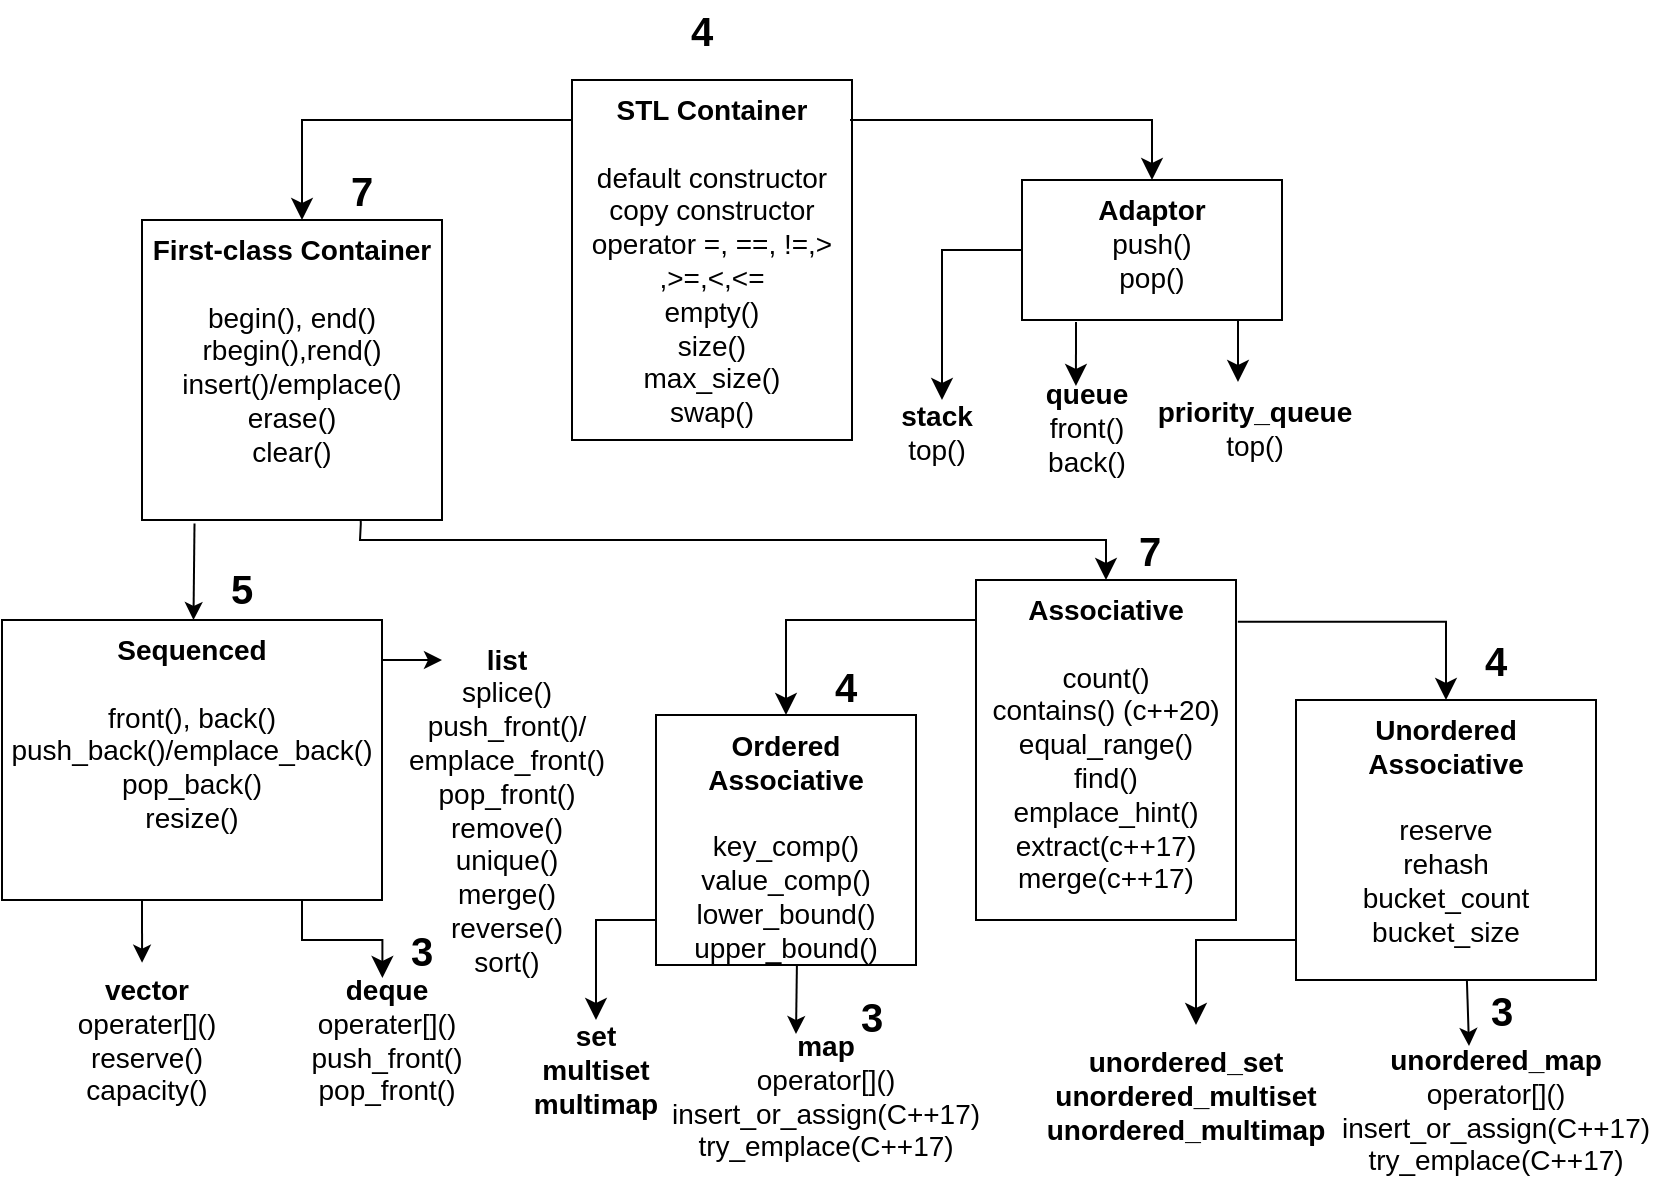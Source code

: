 <mxfile version="24.7.8">
  <diagram name="Page-1" id="S8SGscc1CqsHTiY-1IIN">
    <mxGraphModel dx="915" dy="823" grid="1" gridSize="10" guides="1" tooltips="1" connect="1" arrows="1" fold="1" page="1" pageScale="1" pageWidth="850" pageHeight="1100" math="0" shadow="0">
      <root>
        <mxCell id="0" />
        <mxCell id="1" parent="0" />
        <mxCell id="esj_B_o37f_a64gsE9bi-4" value="&lt;b style=&quot;font-size: 14px;&quot;&gt;STL Container&lt;/b&gt;&lt;div style=&quot;font-size: 14px;&quot;&gt;&lt;br&gt;&lt;/div&gt;&lt;div style=&quot;font-size: 14px;&quot;&gt;default constructor&lt;/div&gt;&lt;div style=&quot;font-size: 14px;&quot;&gt;copy constructor&lt;/div&gt;&lt;div style=&quot;font-size: 14px;&quot;&gt;operator =, ==, !=,&amp;gt;&lt;/div&gt;&lt;div style=&quot;font-size: 14px;&quot;&gt;,&amp;gt;=,&amp;lt;,&amp;lt;=&lt;/div&gt;&lt;div style=&quot;font-size: 14px;&quot;&gt;empty()&lt;/div&gt;&lt;div style=&quot;font-size: 14px;&quot;&gt;size()&lt;/div&gt;&lt;div style=&quot;font-size: 14px;&quot;&gt;max_size()&lt;/div&gt;&lt;div style=&quot;font-size: 14px;&quot;&gt;swap()&lt;/div&gt;" style="rounded=0;whiteSpace=wrap;html=1;verticalAlign=top;fontSize=14;" parent="1" vertex="1">
          <mxGeometry x="295" y="90" width="140" height="180" as="geometry" />
        </mxCell>
        <mxCell id="esj_B_o37f_a64gsE9bi-5" value="&lt;b&gt;Adaptor&lt;/b&gt;&lt;div style=&quot;font-size: 14px;&quot;&gt;push()&lt;/div&gt;&lt;div style=&quot;font-size: 14px;&quot;&gt;pop()&lt;/div&gt;" style="rounded=0;whiteSpace=wrap;html=1;verticalAlign=top;fontSize=14;" parent="1" vertex="1">
          <mxGeometry x="520" y="140" width="130" height="70" as="geometry" />
        </mxCell>
        <mxCell id="esj_B_o37f_a64gsE9bi-6" value="&lt;b style=&quot;font-size: 14px;&quot;&gt;First-class Container&lt;/b&gt;&lt;div style=&quot;font-size: 14px;&quot;&gt;&lt;br&gt;&lt;/div&gt;&lt;div style=&quot;font-size: 14px;&quot;&gt;begin(), end()&lt;/div&gt;&lt;div style=&quot;font-size: 14px;&quot;&gt;rbegin(),rend()&lt;/div&gt;&lt;div style=&quot;font-size: 14px;&quot;&gt;insert()/emplace()&lt;/div&gt;&lt;div style=&quot;font-size: 14px;&quot;&gt;erase()&lt;/div&gt;&lt;div style=&quot;font-size: 14px;&quot;&gt;clear()&lt;/div&gt;" style="rounded=0;whiteSpace=wrap;html=1;verticalAlign=top;fontSize=14;" parent="1" vertex="1">
          <mxGeometry x="80" y="160" width="150" height="150" as="geometry" />
        </mxCell>
        <mxCell id="esj_B_o37f_a64gsE9bi-7" value="&lt;b&gt;Sequenced&lt;/b&gt;&lt;br&gt;&lt;div style=&quot;font-size: 14px;&quot;&gt;&lt;br&gt;&lt;/div&gt;&lt;div style=&quot;font-size: 14px;&quot;&gt;front(), back()&lt;/div&gt;&lt;div style=&quot;font-size: 14px;&quot;&gt;push_back()&lt;span style=&quot;background-color: initial;&quot;&gt;/emplace_back()&lt;/span&gt;&lt;/div&gt;&lt;div style=&quot;font-size: 14px;&quot;&gt;pop_back()&lt;/div&gt;&lt;div style=&quot;font-size: 14px;&quot;&gt;resize()&lt;/div&gt;" style="rounded=0;whiteSpace=wrap;html=1;verticalAlign=top;fontSize=14;" parent="1" vertex="1">
          <mxGeometry x="10" y="360" width="190" height="140" as="geometry" />
        </mxCell>
        <mxCell id="esj_B_o37f_a64gsE9bi-8" value="&lt;b&gt;Associative&lt;/b&gt;&lt;br&gt;&lt;div style=&quot;font-size: 14px;&quot;&gt;&lt;br&gt;&lt;/div&gt;&lt;div style=&quot;font-size: 14px;&quot;&gt;&lt;div&gt;count()&lt;/div&gt;&lt;div&gt;contains() (c++20)&lt;/div&gt;&lt;/div&gt;&lt;div style=&quot;font-size: 14px;&quot;&gt;equal_range()&lt;/div&gt;&lt;div style=&quot;font-size: 14px;&quot;&gt;find()&lt;/div&gt;&lt;div style=&quot;font-size: 14px;&quot;&gt;emplace_hint()&lt;br&gt;&lt;/div&gt;&lt;div style=&quot;font-size: 14px;&quot;&gt;extract(c++17)&lt;/div&gt;&lt;div style=&quot;font-size: 14px;&quot;&gt;merge(c++17)&lt;/div&gt;&lt;div style=&quot;font-size: 14px;&quot;&gt;&lt;br&gt;&lt;/div&gt;" style="rounded=0;whiteSpace=wrap;html=1;verticalAlign=top;fontSize=14;" parent="1" vertex="1">
          <mxGeometry x="497" y="340" width="130" height="170" as="geometry" />
        </mxCell>
        <mxCell id="esj_B_o37f_a64gsE9bi-9" value="&lt;b&gt;set&lt;/b&gt;&lt;div&gt;&lt;b&gt;multiset&lt;/b&gt;&lt;/div&gt;&lt;div&gt;&lt;b&gt;multimap&lt;/b&gt;&lt;/div&gt;" style="text;html=1;align=center;verticalAlign=middle;whiteSpace=wrap;rounded=0;fontSize=14;" parent="1" vertex="1">
          <mxGeometry x="267" y="550" width="80" height="70" as="geometry" />
        </mxCell>
        <mxCell id="esj_B_o37f_a64gsE9bi-11" value="&lt;b&gt;map&lt;/b&gt;&lt;div style=&quot;font-size: 14px;&quot;&gt;operator[]()&lt;/div&gt;&lt;div style=&quot;font-size: 14px;&quot;&gt;insert_or_assign(C++17)&lt;/div&gt;&lt;div style=&quot;font-size: 14px;&quot;&gt;try_emplace(C++17)&lt;/div&gt;" style="text;html=1;align=center;verticalAlign=middle;whiteSpace=wrap;rounded=0;fontSize=14;" parent="1" vertex="1">
          <mxGeometry x="341" y="562.5" width="162" height="70" as="geometry" />
        </mxCell>
        <mxCell id="esj_B_o37f_a64gsE9bi-13" value="&lt;b&gt;list&lt;/b&gt;&lt;br&gt;&lt;div style=&quot;font-size: 14px;&quot;&gt;splice()&lt;/div&gt;&lt;div style=&quot;font-size: 14px;&quot;&gt;push_front()/&lt;/div&gt;&lt;div style=&quot;font-size: 14px;&quot;&gt;emplace_front()&lt;/div&gt;&lt;div style=&quot;font-size: 14px;&quot;&gt;pop_front()&lt;/div&gt;&lt;div style=&quot;font-size: 14px;&quot;&gt;remove()&lt;/div&gt;&lt;div style=&quot;font-size: 14px;&quot;&gt;unique()&lt;/div&gt;&lt;div style=&quot;font-size: 14px;&quot;&gt;merge()&lt;/div&gt;&lt;div style=&quot;font-size: 14px;&quot;&gt;reverse()&lt;/div&gt;&lt;div style=&quot;font-size: 14px;&quot;&gt;sort()&lt;/div&gt;" style="text;html=1;align=center;verticalAlign=middle;whiteSpace=wrap;rounded=0;fontSize=14;" parent="1" vertex="1">
          <mxGeometry x="220" y="370" width="85" height="170" as="geometry" />
        </mxCell>
        <mxCell id="esj_B_o37f_a64gsE9bi-14" value="&lt;b&gt;deque&lt;/b&gt;&lt;br&gt;&lt;div style=&quot;font-size: 14px;&quot;&gt;operater[]()&lt;/div&gt;&lt;div style=&quot;font-size: 14px;&quot;&gt;push_front()&lt;/div&gt;&lt;div style=&quot;font-size: 14px;&quot;&gt;pop_front()&lt;/div&gt;" style="text;html=1;align=center;verticalAlign=middle;whiteSpace=wrap;rounded=0;fontSize=14;" parent="1" vertex="1">
          <mxGeometry x="160" y="540" width="85" height="60" as="geometry" />
        </mxCell>
        <mxCell id="esj_B_o37f_a64gsE9bi-15" value="&lt;b&gt;vector&lt;/b&gt;&lt;br&gt;&lt;div style=&quot;font-size: 14px;&quot;&gt;operater[]()&lt;/div&gt;&lt;div style=&quot;font-size: 14px;&quot;&gt;reserve()&lt;/div&gt;&lt;div style=&quot;font-size: 14px;&quot;&gt;capacity()&lt;/div&gt;" style="text;html=1;align=center;verticalAlign=middle;whiteSpace=wrap;rounded=0;fontSize=14;" parent="1" vertex="1">
          <mxGeometry x="40" y="530" width="85" height="80" as="geometry" />
        </mxCell>
        <mxCell id="esj_B_o37f_a64gsE9bi-16" value="&lt;b&gt;stack&lt;/b&gt;&lt;div style=&quot;font-size: 14px;&quot;&gt;top()&lt;/div&gt;" style="text;html=1;align=center;verticalAlign=middle;whiteSpace=wrap;rounded=0;fontSize=14;" parent="1" vertex="1">
          <mxGeometry x="435" y="251" width="85" height="30" as="geometry" />
        </mxCell>
        <mxCell id="esj_B_o37f_a64gsE9bi-17" value="&lt;b&gt;queue&lt;/b&gt;&lt;div&gt;front()&lt;/div&gt;&lt;div&gt;back()&lt;/div&gt;" style="text;html=1;align=center;verticalAlign=middle;whiteSpace=wrap;rounded=0;fontSize=14;" parent="1" vertex="1">
          <mxGeometry x="510" y="239" width="85" height="50" as="geometry" />
        </mxCell>
        <mxCell id="esj_B_o37f_a64gsE9bi-18" value="&lt;b&gt;priority_queue&lt;/b&gt;&lt;br&gt;&lt;div style=&quot;font-size: 14px;&quot;&gt;top()&lt;/div&gt;" style="text;html=1;align=center;verticalAlign=middle;whiteSpace=wrap;rounded=0;fontSize=14;" parent="1" vertex="1">
          <mxGeometry x="594" y="249" width="85" height="30" as="geometry" />
        </mxCell>
        <mxCell id="esj_B_o37f_a64gsE9bi-19" value="" style="edgeStyle=segmentEdgeStyle;endArrow=classic;html=1;curved=0;rounded=0;endSize=8;startSize=8;" parent="1" target="esj_B_o37f_a64gsE9bi-5" edge="1">
          <mxGeometry width="50" height="50" relative="1" as="geometry">
            <mxPoint x="440" y="110" as="sourcePoint" />
            <mxPoint x="580" y="50" as="targetPoint" />
            <Array as="points">
              <mxPoint x="434" y="110" />
              <mxPoint x="585" y="110" />
            </Array>
          </mxGeometry>
        </mxCell>
        <mxCell id="esj_B_o37f_a64gsE9bi-20" value="" style="edgeStyle=segmentEdgeStyle;endArrow=classic;html=1;curved=0;rounded=0;endSize=8;startSize=8;exitX=0;exitY=0.5;exitDx=0;exitDy=0;" parent="1" source="esj_B_o37f_a64gsE9bi-5" edge="1">
          <mxGeometry width="50" height="50" relative="1" as="geometry">
            <mxPoint x="452" y="155" as="sourcePoint" />
            <mxPoint x="480" y="250" as="targetPoint" />
          </mxGeometry>
        </mxCell>
        <mxCell id="esj_B_o37f_a64gsE9bi-21" value="" style="edgeStyle=segmentEdgeStyle;endArrow=classic;html=1;curved=0;rounded=0;endSize=8;startSize=8;entryX=0.435;entryY=0.08;entryDx=0;entryDy=0;entryPerimeter=0;" parent="1" target="esj_B_o37f_a64gsE9bi-17" edge="1">
          <mxGeometry width="50" height="50" relative="1" as="geometry">
            <mxPoint x="547" y="211" as="sourcePoint" />
            <mxPoint x="610" y="140" as="targetPoint" />
          </mxGeometry>
        </mxCell>
        <mxCell id="esj_B_o37f_a64gsE9bi-22" value="" style="edgeStyle=segmentEdgeStyle;endArrow=classic;html=1;curved=0;rounded=0;endSize=8;startSize=8;" parent="1" edge="1">
          <mxGeometry width="50" height="50" relative="1" as="geometry">
            <mxPoint x="629" y="210" as="sourcePoint" />
            <mxPoint x="628" y="241" as="targetPoint" />
          </mxGeometry>
        </mxCell>
        <mxCell id="esj_B_o37f_a64gsE9bi-24" value="" style="edgeStyle=segmentEdgeStyle;endArrow=classic;html=1;curved=0;rounded=0;endSize=8;startSize=8;exitX=0;exitY=0.278;exitDx=0;exitDy=0;exitPerimeter=0;" parent="1" source="esj_B_o37f_a64gsE9bi-4" edge="1">
          <mxGeometry width="50" height="50" relative="1" as="geometry">
            <mxPoint x="452" y="155" as="sourcePoint" />
            <mxPoint x="160" y="160" as="targetPoint" />
            <Array as="points">
              <mxPoint x="295" y="110" />
              <mxPoint x="160" y="110" />
              <mxPoint x="160" y="160" />
            </Array>
          </mxGeometry>
        </mxCell>
        <mxCell id="esj_B_o37f_a64gsE9bi-30" value="" style="endArrow=classic;html=1;rounded=0;exitX=1.007;exitY=0.908;exitDx=0;exitDy=0;exitPerimeter=0;" parent="1" edge="1">
          <mxGeometry width="50" height="50" relative="1" as="geometry">
            <mxPoint x="407.45" y="532.5" as="sourcePoint" />
            <mxPoint x="407" y="567" as="targetPoint" />
          </mxGeometry>
        </mxCell>
        <mxCell id="esj_B_o37f_a64gsE9bi-32" value="" style="endArrow=classic;html=1;rounded=0;exitX=1;exitY=0.25;exitDx=0;exitDy=0;" parent="1" edge="1">
          <mxGeometry width="50" height="50" relative="1" as="geometry">
            <mxPoint x="200" y="380" as="sourcePoint" />
            <mxPoint x="230" y="380" as="targetPoint" />
          </mxGeometry>
        </mxCell>
        <mxCell id="esj_B_o37f_a64gsE9bi-33" value="" style="endArrow=classic;html=1;rounded=0;exitX=1;exitY=0.25;exitDx=0;exitDy=0;entryX=0.471;entryY=0.017;entryDx=0;entryDy=0;entryPerimeter=0;" parent="1" target="esj_B_o37f_a64gsE9bi-15" edge="1">
          <mxGeometry width="50" height="50" relative="1" as="geometry">
            <mxPoint x="80" y="500" as="sourcePoint" />
            <mxPoint x="81.48" y="537" as="targetPoint" />
          </mxGeometry>
        </mxCell>
        <mxCell id="esj_B_o37f_a64gsE9bi-35" value="" style="edgeStyle=segmentEdgeStyle;endArrow=classic;html=1;curved=0;rounded=0;endSize=8;startSize=8;entryX=0.473;entryY=-0.017;entryDx=0;entryDy=0;entryPerimeter=0;" parent="1" target="esj_B_o37f_a64gsE9bi-14" edge="1">
          <mxGeometry width="50" height="50" relative="1" as="geometry">
            <mxPoint x="160" y="500" as="sourcePoint" />
            <mxPoint x="210" y="450" as="targetPoint" />
            <Array as="points">
              <mxPoint x="160" y="520" />
              <mxPoint x="200" y="520" />
            </Array>
          </mxGeometry>
        </mxCell>
        <mxCell id="nb58pDb21OPrYsn2N5yx-1" value="" style="endArrow=classic;html=1;rounded=0;exitX=0.175;exitY=1.012;exitDx=0;exitDy=0;exitPerimeter=0;" parent="1" target="esj_B_o37f_a64gsE9bi-7" edge="1" source="esj_B_o37f_a64gsE9bi-6">
          <mxGeometry width="50" height="50" relative="1" as="geometry">
            <mxPoint x="121" y="311" as="sourcePoint" />
            <mxPoint x="90" y="260" as="targetPoint" />
          </mxGeometry>
        </mxCell>
        <mxCell id="nb58pDb21OPrYsn2N5yx-2" value="" style="edgeStyle=segmentEdgeStyle;endArrow=classic;html=1;curved=0;rounded=0;endSize=8;startSize=8;exitX=0.729;exitY=0.997;exitDx=0;exitDy=0;exitPerimeter=0;" parent="1" source="esj_B_o37f_a64gsE9bi-6" edge="1" target="esj_B_o37f_a64gsE9bi-8">
          <mxGeometry width="50" height="50" relative="1" as="geometry">
            <mxPoint x="435" y="315" as="sourcePoint" />
            <mxPoint x="573" y="371" as="targetPoint" />
            <Array as="points">
              <mxPoint x="189" y="312" />
              <mxPoint x="189" y="320" />
              <mxPoint x="562" y="320" />
            </Array>
          </mxGeometry>
        </mxCell>
        <mxCell id="fMIuDNtwgzvvr6yJABfo-1" value="&lt;b&gt;Ordered Associative&lt;/b&gt;&lt;br&gt;&lt;div style=&quot;font-size: 14px;&quot;&gt;&lt;br&gt;&lt;/div&gt;&lt;div style=&quot;font-size: 14px;&quot;&gt;key_comp()&lt;/div&gt;&lt;div style=&quot;font-size: 14px;&quot;&gt;value_comp()&lt;/div&gt;&lt;div style=&quot;font-size: 14px;&quot;&gt;lower_bound()&lt;/div&gt;&lt;div style=&quot;font-size: 14px;&quot;&gt;upper_bound()&lt;/div&gt;&lt;div style=&quot;font-size: 14px;&quot;&gt;&lt;br&gt;&lt;/div&gt;" style="rounded=0;whiteSpace=wrap;html=1;verticalAlign=top;fontSize=14;" vertex="1" parent="1">
          <mxGeometry x="337" y="407.5" width="130" height="125" as="geometry" />
        </mxCell>
        <mxCell id="fMIuDNtwgzvvr6yJABfo-2" value="&lt;b&gt;Unordered Associative&lt;/b&gt;&lt;br&gt;&lt;div style=&quot;font-size: 14px;&quot;&gt;&lt;br&gt;&lt;/div&gt;&lt;div style=&quot;font-size: 14px;&quot;&gt;reserve&lt;/div&gt;&lt;div style=&quot;font-size: 14px;&quot;&gt;rehash&lt;/div&gt;&lt;div style=&quot;font-size: 14px;&quot;&gt;bucket_count&lt;/div&gt;&lt;div style=&quot;font-size: 14px;&quot;&gt;bucket_size&lt;/div&gt;" style="rounded=0;whiteSpace=wrap;html=1;verticalAlign=top;fontSize=14;" vertex="1" parent="1">
          <mxGeometry x="657" y="400" width="150" height="140" as="geometry" />
        </mxCell>
        <mxCell id="fMIuDNtwgzvvr6yJABfo-3" value="" style="edgeStyle=segmentEdgeStyle;endArrow=classic;html=1;curved=0;rounded=0;endSize=8;startSize=8;entryX=0.5;entryY=0;entryDx=0;entryDy=0;" edge="1" parent="1" target="fMIuDNtwgzvvr6yJABfo-1">
          <mxGeometry width="50" height="50" relative="1" as="geometry">
            <mxPoint x="497" y="360" as="sourcePoint" />
            <mxPoint x="467" y="435" as="targetPoint" />
          </mxGeometry>
        </mxCell>
        <mxCell id="fMIuDNtwgzvvr6yJABfo-4" value="" style="edgeStyle=segmentEdgeStyle;endArrow=classic;html=1;curved=0;rounded=0;endSize=8;startSize=8;entryX=0.5;entryY=0;entryDx=0;entryDy=0;exitX=1.007;exitY=0.123;exitDx=0;exitDy=0;exitPerimeter=0;" edge="1" parent="1" source="esj_B_o37f_a64gsE9bi-8" target="fMIuDNtwgzvvr6yJABfo-2">
          <mxGeometry width="50" height="50" relative="1" as="geometry">
            <mxPoint x="643" y="360" as="sourcePoint" />
            <mxPoint x="788" y="390" as="targetPoint" />
            <Array as="points">
              <mxPoint x="732" y="361" />
            </Array>
          </mxGeometry>
        </mxCell>
        <mxCell id="fMIuDNtwgzvvr6yJABfo-5" value="&lt;b&gt;unordered_set&lt;/b&gt;&lt;div&gt;&lt;b&gt;unordered_multiset&lt;/b&gt;&lt;/div&gt;&lt;div&gt;&lt;b&gt;unordered_multimap&lt;/b&gt;&lt;/div&gt;" style="text;html=1;align=center;verticalAlign=middle;whiteSpace=wrap;rounded=0;fontSize=14;" vertex="1" parent="1">
          <mxGeometry x="527" y="562.5" width="150" height="70" as="geometry" />
        </mxCell>
        <mxCell id="fMIuDNtwgzvvr6yJABfo-6" value="&lt;b&gt;unordered_map&lt;/b&gt;&lt;div style=&quot;font-size: 14px;&quot;&gt;operator[]()&lt;/div&gt;&lt;div style=&quot;font-size: 14px;&quot;&gt;insert_or_assign(C++17)&lt;/div&gt;&lt;div style=&quot;font-size: 14px;&quot;&gt;try_emplace(C++17)&lt;/div&gt;" style="text;html=1;align=center;verticalAlign=middle;whiteSpace=wrap;rounded=0;fontSize=14;" vertex="1" parent="1">
          <mxGeometry x="676" y="570" width="162" height="70" as="geometry" />
        </mxCell>
        <mxCell id="fMIuDNtwgzvvr6yJABfo-8" value="" style="endArrow=classic;html=1;rounded=0;exitX=1.007;exitY=0.908;exitDx=0;exitDy=0;exitPerimeter=0;" edge="1" parent="1">
          <mxGeometry width="50" height="50" relative="1" as="geometry">
            <mxPoint x="742.45" y="540.0" as="sourcePoint" />
            <mxPoint x="743.5" y="573" as="targetPoint" />
          </mxGeometry>
        </mxCell>
        <mxCell id="fMIuDNtwgzvvr6yJABfo-9" value="&lt;font style=&quot;font-size: 20px;&quot;&gt;&lt;b&gt;4&lt;/b&gt;&lt;/font&gt;" style="text;html=1;align=center;verticalAlign=middle;whiteSpace=wrap;rounded=0;" vertex="1" parent="1">
          <mxGeometry x="747" y="365" width="20" height="30" as="geometry" />
        </mxCell>
        <mxCell id="fMIuDNtwgzvvr6yJABfo-10" value="&lt;font style=&quot;font-size: 20px;&quot;&gt;&lt;b&gt;4&lt;/b&gt;&lt;/font&gt;" style="text;html=1;align=center;verticalAlign=middle;whiteSpace=wrap;rounded=0;" vertex="1" parent="1">
          <mxGeometry x="350" y="50" width="20" height="30" as="geometry" />
        </mxCell>
        <mxCell id="fMIuDNtwgzvvr6yJABfo-11" value="&lt;span style=&quot;font-size: 20px;&quot;&gt;&lt;b&gt;7&lt;/b&gt;&lt;/span&gt;" style="text;html=1;align=center;verticalAlign=middle;whiteSpace=wrap;rounded=0;" vertex="1" parent="1">
          <mxGeometry x="180" y="130" width="20" height="30" as="geometry" />
        </mxCell>
        <mxCell id="fMIuDNtwgzvvr6yJABfo-13" value="&lt;span style=&quot;font-size: 20px;&quot;&gt;&lt;b&gt;3&lt;/b&gt;&lt;/span&gt;" style="text;html=1;align=center;verticalAlign=middle;whiteSpace=wrap;rounded=0;" vertex="1" parent="1">
          <mxGeometry x="434.5" y="542.5" width="20" height="30" as="geometry" />
        </mxCell>
        <mxCell id="fMIuDNtwgzvvr6yJABfo-14" value="&lt;font style=&quot;font-size: 20px;&quot;&gt;&lt;b&gt;4&lt;/b&gt;&lt;/font&gt;" style="text;html=1;align=center;verticalAlign=middle;whiteSpace=wrap;rounded=0;" vertex="1" parent="1">
          <mxGeometry x="422" y="377.5" width="20" height="30" as="geometry" />
        </mxCell>
        <mxCell id="fMIuDNtwgzvvr6yJABfo-15" value="&lt;span style=&quot;font-size: 20px;&quot;&gt;&lt;b&gt;7&lt;/b&gt;&lt;/span&gt;" style="text;html=1;align=center;verticalAlign=middle;whiteSpace=wrap;rounded=0;" vertex="1" parent="1">
          <mxGeometry x="574" y="310" width="20" height="30" as="geometry" />
        </mxCell>
        <mxCell id="fMIuDNtwgzvvr6yJABfo-16" value="&lt;span style=&quot;font-size: 20px;&quot;&gt;&lt;b&gt;5&lt;/b&gt;&lt;/span&gt;" style="text;html=1;align=center;verticalAlign=middle;whiteSpace=wrap;rounded=0;" vertex="1" parent="1">
          <mxGeometry x="120" y="329" width="20" height="30" as="geometry" />
        </mxCell>
        <mxCell id="fMIuDNtwgzvvr6yJABfo-17" value="&lt;span style=&quot;font-size: 20px;&quot;&gt;&lt;b&gt;3&lt;/b&gt;&lt;/span&gt;" style="text;html=1;align=center;verticalAlign=middle;whiteSpace=wrap;rounded=0;" vertex="1" parent="1">
          <mxGeometry x="210" y="510" width="20" height="30" as="geometry" />
        </mxCell>
        <mxCell id="fMIuDNtwgzvvr6yJABfo-20" value="&lt;span style=&quot;font-size: 20px;&quot;&gt;&lt;b&gt;3&lt;/b&gt;&lt;/span&gt;" style="text;html=1;align=center;verticalAlign=middle;whiteSpace=wrap;rounded=0;" vertex="1" parent="1">
          <mxGeometry x="749.5" y="540" width="20" height="30" as="geometry" />
        </mxCell>
        <mxCell id="fMIuDNtwgzvvr6yJABfo-21" value="" style="edgeStyle=segmentEdgeStyle;endArrow=classic;html=1;curved=0;rounded=0;endSize=8;startSize=8;exitX=0;exitY=0.5;exitDx=0;exitDy=0;" edge="1" parent="1">
          <mxGeometry width="50" height="50" relative="1" as="geometry">
            <mxPoint x="337" y="510" as="sourcePoint" />
            <mxPoint x="307" y="560" as="targetPoint" />
          </mxGeometry>
        </mxCell>
        <mxCell id="fMIuDNtwgzvvr6yJABfo-22" value="" style="edgeStyle=segmentEdgeStyle;endArrow=classic;html=1;curved=0;rounded=0;endSize=8;startSize=8;exitX=0;exitY=0.5;exitDx=0;exitDy=0;" edge="1" parent="1" target="fMIuDNtwgzvvr6yJABfo-5">
          <mxGeometry width="50" height="50" relative="1" as="geometry">
            <mxPoint x="657" y="515" as="sourcePoint" />
            <mxPoint x="627" y="565" as="targetPoint" />
            <Array as="points">
              <mxPoint x="657" y="520" />
              <mxPoint x="607" y="520" />
            </Array>
          </mxGeometry>
        </mxCell>
      </root>
    </mxGraphModel>
  </diagram>
</mxfile>
